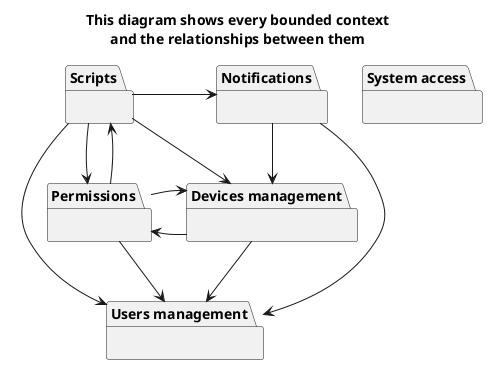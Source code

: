 @startuml context-map

hide empty members

title
  This diagram shows every bounded context
  and the relationships between them
end title

package "System access" as SystemAccess {}
package "Users management" as Users {}
package "Devices management" as Devices {}
Devices --> Users
Devices -l-> Permissions
package "Scripts" {}
Scripts --> Users
Scripts --> Permissions
Scripts --> Devices
Scripts -r-> Notifications
package "Permissions" {}
Permissions --> Users
Permissions -u-> Scripts
Permissions --> Devices
package "Notifications" {}
Notifications --> Users
Notifications --> Devices

@enduml
